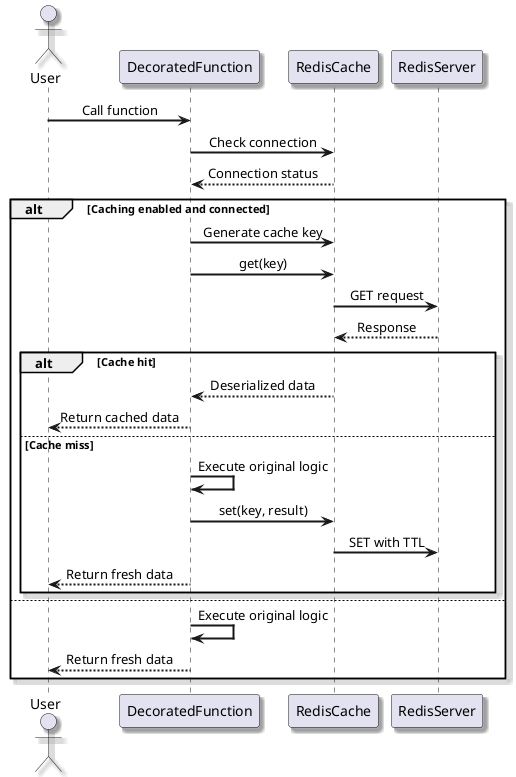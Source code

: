 @startuml

skinparam componentStyle uml2
skinparam defaultFontName Arial
skinparam defaultTextAlignment center
skinparam shadowing true
skinparam arrowThickness 2
skinparam componentBorderColor Black
skinparam queueBackgroundColor LightGray

actor User
participant DecoratedFunction
participant RedisCache
participant RedisServer

User -> DecoratedFunction: Call function
DecoratedFunction -> RedisCache: Check connection
RedisCache --> DecoratedFunction: Connection status

alt Caching enabled and connected
  DecoratedFunction -> RedisCache: Generate cache key
  DecoratedFunction -> RedisCache: get(key)
  RedisCache -> RedisServer: GET request
  RedisServer --> RedisCache: Response

  alt Cache hit
    RedisCache --> DecoratedFunction: Deserialized data
    DecoratedFunction --> User: Return cached data
  else Cache miss
    DecoratedFunction -> DecoratedFunction: Execute original logic
    DecoratedFunction -> RedisCache: set(key, result)
    RedisCache -> RedisServer: SET with TTL
    DecoratedFunction --> User: Return fresh data
  end
else
  DecoratedFunction -> DecoratedFunction: Execute original logic
  DecoratedFunction --> User: Return fresh data
end

@enduml